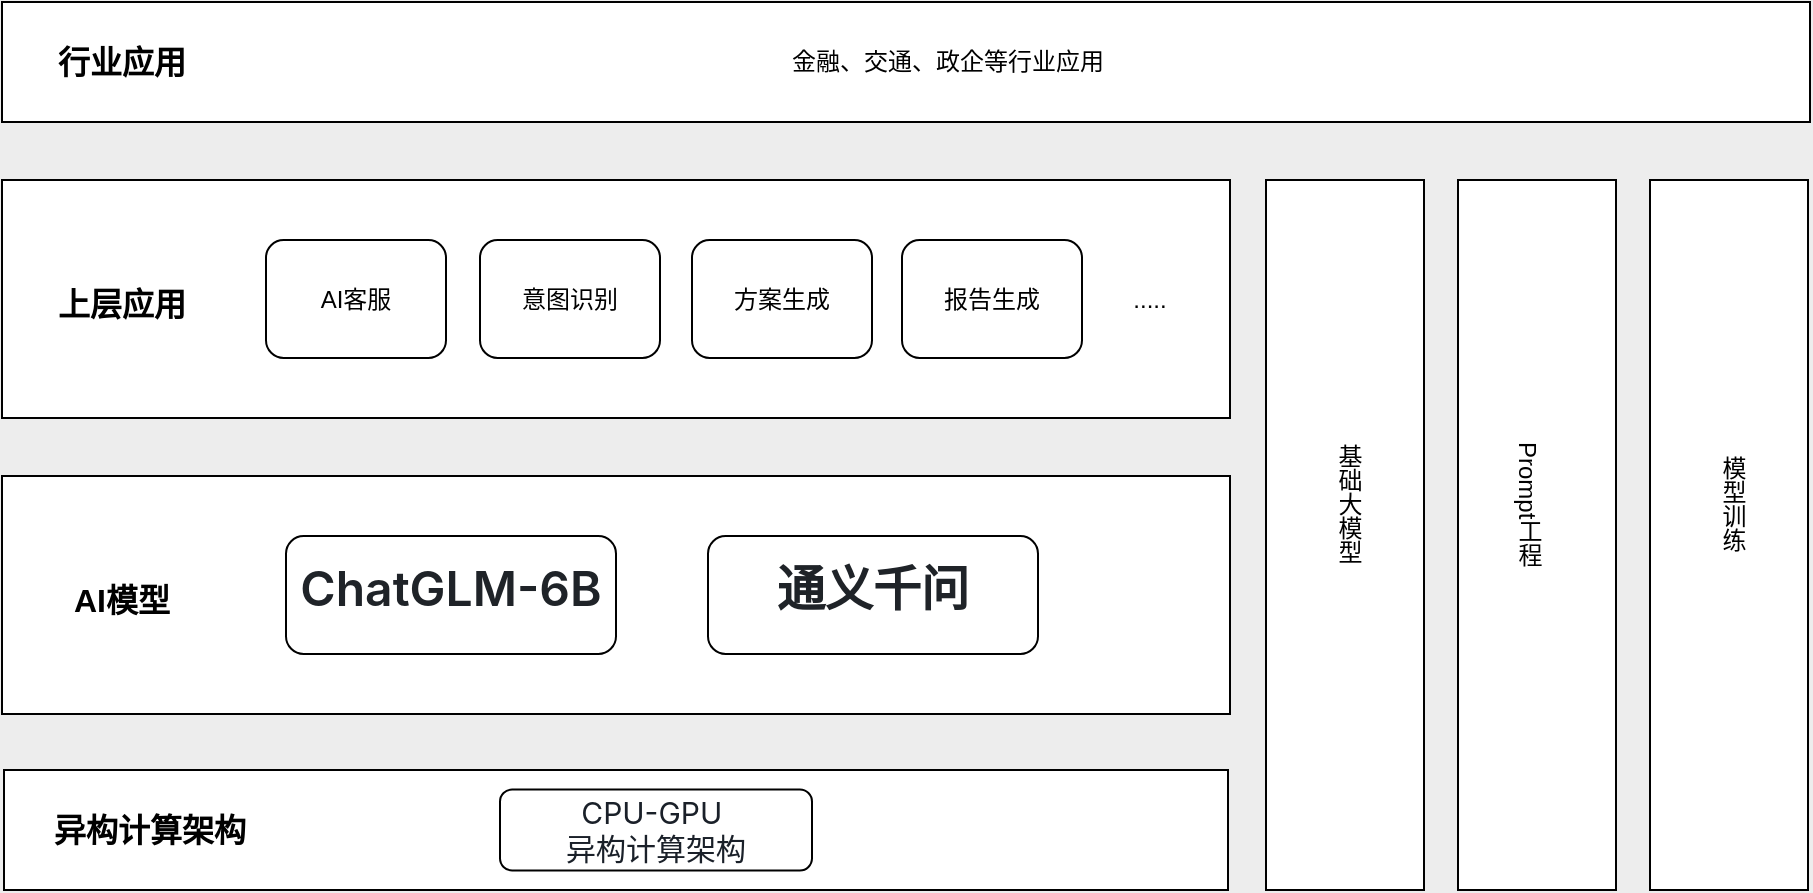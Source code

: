<mxfile version="24.5.3" type="github">
  <diagram name="第 1 页" id="DM-KIrJjknosANJa-6J8">
    <mxGraphModel dx="1834" dy="746" grid="0" gridSize="10" guides="1" tooltips="1" connect="1" arrows="1" fold="1" page="0" pageScale="1" pageWidth="827" pageHeight="1169" background="#EDEDED" math="0" shadow="0">
      <root>
        <mxCell id="0" />
        <mxCell id="1" parent="0" />
        <mxCell id="yu92lfb1kVJGWA3T8rP4-6" value="" style="rounded=0;whiteSpace=wrap;html=1;" vertex="1" parent="1">
          <mxGeometry x="-82" y="176" width="904" height="60" as="geometry" />
        </mxCell>
        <mxCell id="yu92lfb1kVJGWA3T8rP4-7" value="行业应用" style="text;html=1;align=center;verticalAlign=middle;whiteSpace=wrap;rounded=0;fontStyle=1;fontSize=16;" vertex="1" parent="1">
          <mxGeometry x="-61" y="191" width="78" height="30" as="geometry" />
        </mxCell>
        <mxCell id="yu92lfb1kVJGWA3T8rP4-8" value="" style="rounded=0;whiteSpace=wrap;html=1;" vertex="1" parent="1">
          <mxGeometry x="-82" y="265" width="614" height="119" as="geometry" />
        </mxCell>
        <mxCell id="yu92lfb1kVJGWA3T8rP4-9" value="上层应用" style="text;html=1;align=center;verticalAlign=middle;whiteSpace=wrap;rounded=0;fontStyle=1;fontSize=16;" vertex="1" parent="1">
          <mxGeometry x="-61" y="312" width="78" height="30" as="geometry" />
        </mxCell>
        <mxCell id="yu92lfb1kVJGWA3T8rP4-10" value="" style="rounded=0;whiteSpace=wrap;html=1;" vertex="1" parent="1">
          <mxGeometry x="-82" y="413" width="614" height="119" as="geometry" />
        </mxCell>
        <mxCell id="yu92lfb1kVJGWA3T8rP4-11" value="AI模型" style="text;html=1;align=center;verticalAlign=middle;whiteSpace=wrap;rounded=0;fontStyle=1;fontSize=16;" vertex="1" parent="1">
          <mxGeometry x="-61" y="460" width="78" height="30" as="geometry" />
        </mxCell>
        <mxCell id="yu92lfb1kVJGWA3T8rP4-12" value="" style="rounded=0;whiteSpace=wrap;html=1;" vertex="1" parent="1">
          <mxGeometry x="-81" y="560" width="612" height="60" as="geometry" />
        </mxCell>
        <mxCell id="yu92lfb1kVJGWA3T8rP4-13" value="异构计算架构" style="text;html=1;align=center;verticalAlign=middle;whiteSpace=wrap;rounded=0;fontStyle=1;fontSize=16;" vertex="1" parent="1">
          <mxGeometry x="-60" y="575" width="104" height="30" as="geometry" />
        </mxCell>
        <mxCell id="yu92lfb1kVJGWA3T8rP4-14" value="金融、交通、政企等行业应用" style="text;html=1;align=center;verticalAlign=middle;whiteSpace=wrap;rounded=0;" vertex="1" parent="1">
          <mxGeometry x="120" y="191" width="542" height="30" as="geometry" />
        </mxCell>
        <mxCell id="yu92lfb1kVJGWA3T8rP4-15" value="" style="rounded=0;whiteSpace=wrap;html=1;" vertex="1" parent="1">
          <mxGeometry x="550" y="265" width="79" height="355" as="geometry" />
        </mxCell>
        <mxCell id="yu92lfb1kVJGWA3T8rP4-16" value="" style="rounded=0;whiteSpace=wrap;html=1;" vertex="1" parent="1">
          <mxGeometry x="646" y="265" width="79" height="355" as="geometry" />
        </mxCell>
        <mxCell id="yu92lfb1kVJGWA3T8rP4-17" value="" style="rounded=0;whiteSpace=wrap;html=1;" vertex="1" parent="1">
          <mxGeometry x="742" y="265" width="79" height="355" as="geometry" />
        </mxCell>
        <mxCell id="yu92lfb1kVJGWA3T8rP4-18" value="AI客服" style="rounded=1;whiteSpace=wrap;html=1;" vertex="1" parent="1">
          <mxGeometry x="50" y="295" width="90" height="59" as="geometry" />
        </mxCell>
        <mxCell id="yu92lfb1kVJGWA3T8rP4-19" value="意图识别" style="rounded=1;whiteSpace=wrap;html=1;" vertex="1" parent="1">
          <mxGeometry x="157" y="295" width="90" height="59" as="geometry" />
        </mxCell>
        <mxCell id="yu92lfb1kVJGWA3T8rP4-20" value="方案生成" style="rounded=1;whiteSpace=wrap;html=1;" vertex="1" parent="1">
          <mxGeometry x="263" y="295" width="90" height="59" as="geometry" />
        </mxCell>
        <mxCell id="yu92lfb1kVJGWA3T8rP4-21" value="报告生成" style="rounded=1;whiteSpace=wrap;html=1;" vertex="1" parent="1">
          <mxGeometry x="368" y="295" width="90" height="59" as="geometry" />
        </mxCell>
        <mxCell id="yu92lfb1kVJGWA3T8rP4-22" value="....." style="text;html=1;align=center;verticalAlign=middle;whiteSpace=wrap;rounded=0;" vertex="1" parent="1">
          <mxGeometry x="462" y="310" width="60" height="30" as="geometry" />
        </mxCell>
        <mxCell id="yu92lfb1kVJGWA3T8rP4-24" value="&lt;h1 style=&quot;box-sizing: border-box; margin-right: 0px; margin-bottom: var(--base-size-16); margin-left: 0px; font-weight: var(--base-text-weight-semibold, 600); line-height: 1.25; padding-bottom: 0.3em; border-bottom: 1px solid var(--borderColor-muted, var(--color-border-muted)); color: rgb(31, 35, 40); font-family: -apple-system, BlinkMacSystemFont, &amp;quot;Segoe UI&amp;quot;, &amp;quot;Noto Sans&amp;quot;, Helvetica, Arial, sans-serif, &amp;quot;Apple Color Emoji&amp;quot;, &amp;quot;Segoe UI Emoji&amp;quot;; text-align: start; margin-top: 0px !important;&quot; dir=&quot;auto&quot; class=&quot;heading-element&quot; tabindex=&quot;-1&quot;&gt;ChatGLM-6B&lt;/h1&gt;" style="rounded=1;whiteSpace=wrap;html=1;" vertex="1" parent="1">
          <mxGeometry x="60" y="443" width="165" height="59" as="geometry" />
        </mxCell>
        <mxCell id="yu92lfb1kVJGWA3T8rP4-26" value="&lt;h1 style=&quot;box-sizing: border-box; margin-right: 0px; margin-bottom: var(--base-size-16); margin-left: 0px; font-weight: var(--base-text-weight-semibold, 600); line-height: 1.25; padding-bottom: 0.3em; border-bottom: 1px solid var(--borderColor-muted, var(--color-border-muted)); color: rgb(31, 35, 40); font-family: -apple-system, BlinkMacSystemFont, &amp;quot;Segoe UI&amp;quot;, &amp;quot;Noto Sans&amp;quot;, Helvetica, Arial, sans-serif, &amp;quot;Apple Color Emoji&amp;quot;, &amp;quot;Segoe UI Emoji&amp;quot;; text-align: start; margin-top: 0px !important;&quot; dir=&quot;auto&quot; class=&quot;heading-element&quot; tabindex=&quot;-1&quot;&gt;通义千问&lt;/h1&gt;" style="rounded=1;whiteSpace=wrap;html=1;" vertex="1" parent="1">
          <mxGeometry x="271" y="443" width="165" height="59" as="geometry" />
        </mxCell>
        <mxCell id="yu92lfb1kVJGWA3T8rP4-27" value="基础大模型" style="text;html=1;align=center;verticalAlign=middle;whiteSpace=wrap;rounded=0;textDirection=vertical-rl;" vertex="1" parent="1">
          <mxGeometry x="561.5" y="318" width="56" height="218" as="geometry" />
        </mxCell>
        <mxCell id="yu92lfb1kVJGWA3T8rP4-29" value="Prompt工程" style="text;html=1;align=center;verticalAlign=middle;whiteSpace=wrap;rounded=0;textDirection=vertical-rl;" vertex="1" parent="1">
          <mxGeometry x="652" y="318" width="56" height="218" as="geometry" />
        </mxCell>
        <mxCell id="yu92lfb1kVJGWA3T8rP4-30" value="模型训练" style="text;html=1;align=center;verticalAlign=middle;whiteSpace=wrap;rounded=0;textDirection=vertical-rl;" vertex="1" parent="1">
          <mxGeometry x="753.5" y="318" width="56" height="218" as="geometry" />
        </mxCell>
        <mxCell id="yu92lfb1kVJGWA3T8rP4-31" value="&lt;span style=&quot;color: rgb(26, 32, 41); font-family: -apple-system, BlinkMacSystemFont, &amp;quot;Segoe UI&amp;quot;, &amp;quot;Noto Sans&amp;quot;, Helvetica, Arial, sans-serif, &amp;quot;Apple Color Emoji&amp;quot;, &amp;quot;Segoe UI Emoji&amp;quot;; font-size: 15px; text-align: left;&quot;&gt;CPU-GPU&amp;nbsp;&lt;/span&gt;&lt;div&gt;&lt;span style=&quot;color: rgb(26, 32, 41); font-family: -apple-system, BlinkMacSystemFont, &amp;quot;Segoe UI&amp;quot;, &amp;quot;Noto Sans&amp;quot;, Helvetica, Arial, sans-serif, &amp;quot;Apple Color Emoji&amp;quot;, &amp;quot;Segoe UI Emoji&amp;quot;; font-size: 15px; text-align: left;&quot;&gt;异构计算架构&lt;/span&gt;&lt;/div&gt;" style="rounded=1;whiteSpace=wrap;html=1;" vertex="1" parent="1">
          <mxGeometry x="167" y="569.75" width="156" height="40.5" as="geometry" />
        </mxCell>
      </root>
    </mxGraphModel>
  </diagram>
</mxfile>
